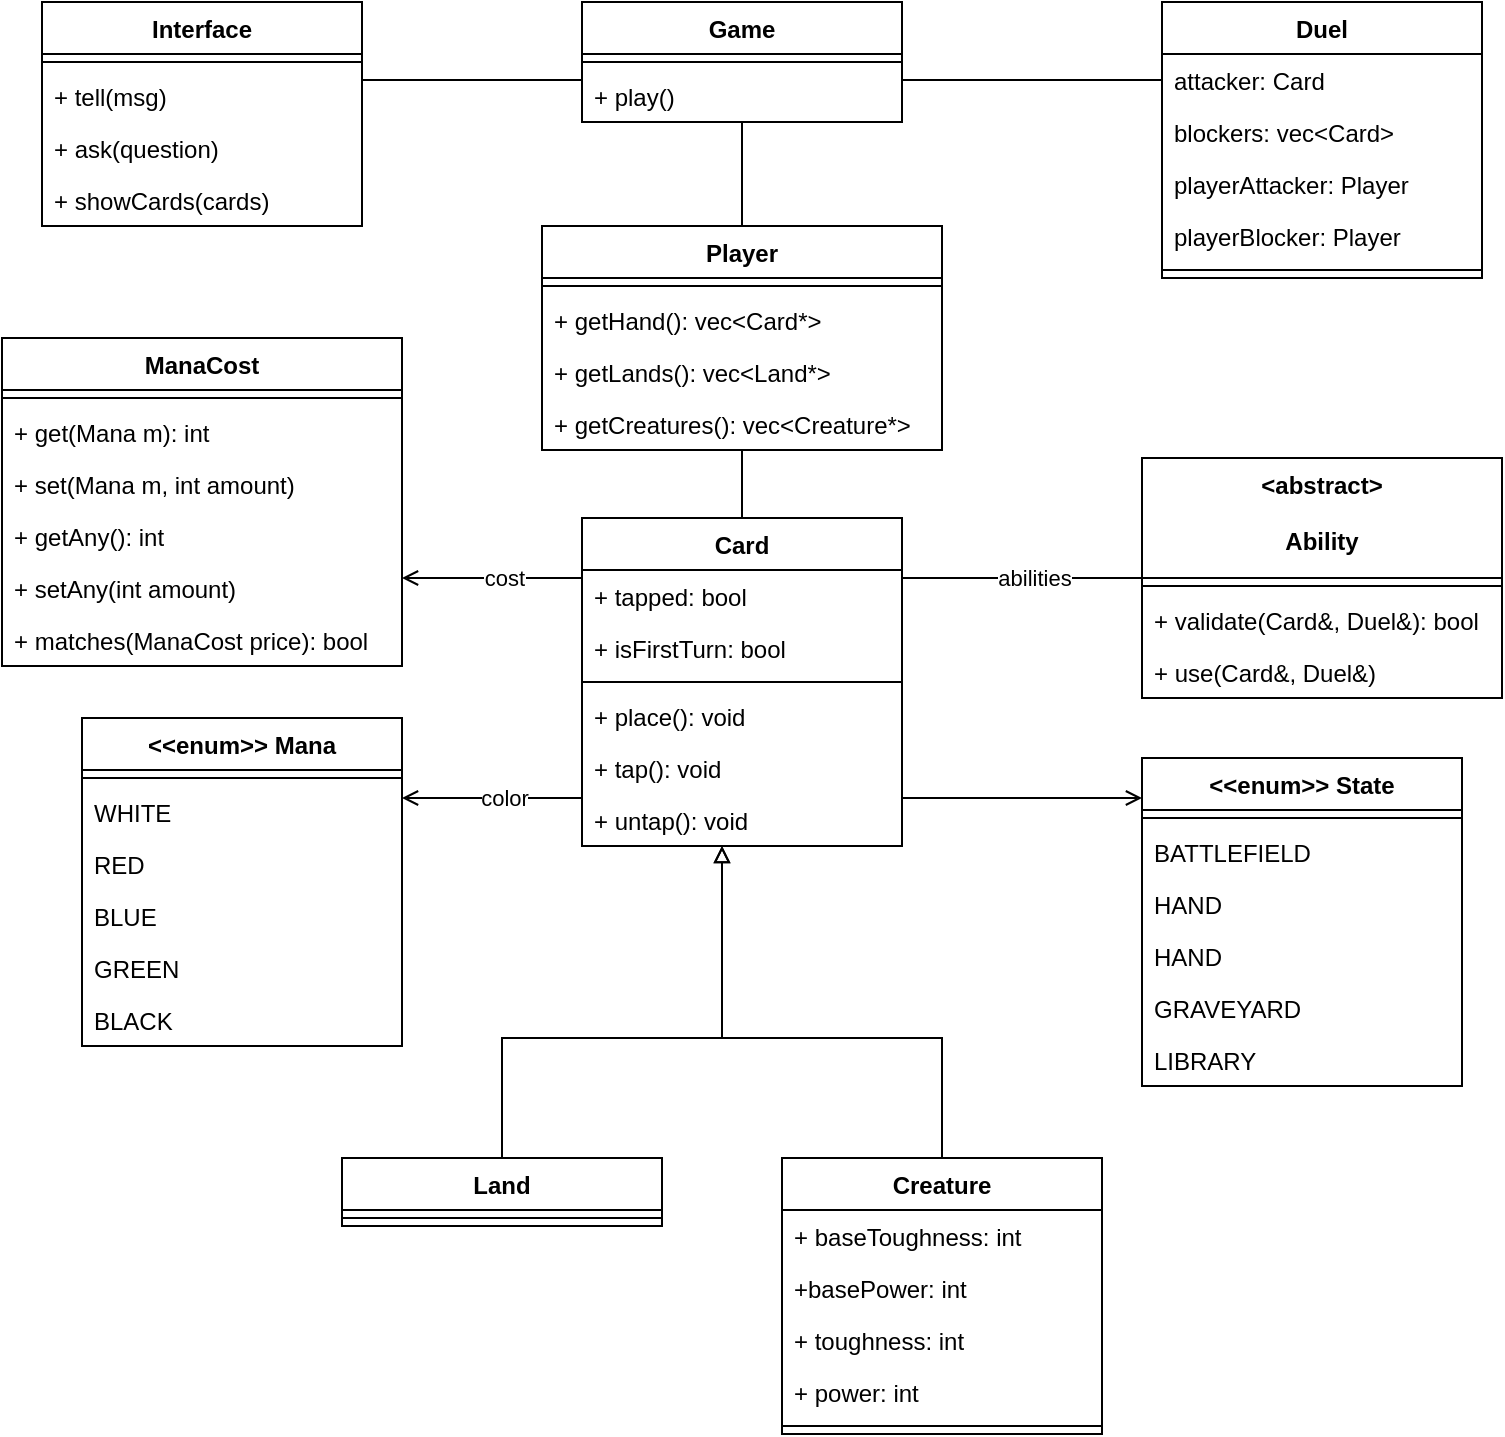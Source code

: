 <mxfile version="16.4.0" type="device"><diagram id="C5RBs43oDa-KdzZeNtuy" name="Page-1"><mxGraphModel dx="1422" dy="873" grid="1" gridSize="10" guides="1" tooltips="1" connect="1" arrows="1" fold="1" page="1" pageScale="1" pageWidth="827" pageHeight="1169" math="0" shadow="0"><root><mxCell id="WIyWlLk6GJQsqaUBKTNV-0"/><mxCell id="WIyWlLk6GJQsqaUBKTNV-1" parent="WIyWlLk6GJQsqaUBKTNV-0"/><mxCell id="R_lYHKmHnaf9Uv4jf92_-0" value="Game&#10;" style="swimlane;fontStyle=1;align=center;verticalAlign=top;childLayout=stackLayout;horizontal=1;startSize=26;horizontalStack=0;resizeParent=1;resizeParentMax=0;resizeLast=0;collapsible=1;marginBottom=0;" parent="WIyWlLk6GJQsqaUBKTNV-1" vertex="1"><mxGeometry x="330" y="182" width="160" height="60" as="geometry"/></mxCell><mxCell id="R_lYHKmHnaf9Uv4jf92_-2" value="" style="line;strokeWidth=1;fillColor=none;align=left;verticalAlign=middle;spacingTop=-1;spacingLeft=3;spacingRight=3;rotatable=0;labelPosition=right;points=[];portConstraint=eastwest;" parent="R_lYHKmHnaf9Uv4jf92_-0" vertex="1"><mxGeometry y="26" width="160" height="8" as="geometry"/></mxCell><mxCell id="R_lYHKmHnaf9Uv4jf92_-60" value="+ play()" style="text;strokeColor=none;fillColor=none;align=left;verticalAlign=top;spacingLeft=4;spacingRight=4;overflow=hidden;rotatable=0;points=[[0,0.5],[1,0.5]];portConstraint=eastwest;" parent="R_lYHKmHnaf9Uv4jf92_-0" vertex="1"><mxGeometry y="34" width="160" height="26" as="geometry"/></mxCell><mxCell id="R_lYHKmHnaf9Uv4jf92_-25" style="edgeStyle=orthogonalEdgeStyle;rounded=0;orthogonalLoop=1;jettySize=auto;html=1;endArrow=none;endFill=0;" parent="WIyWlLk6GJQsqaUBKTNV-1" source="R_lYHKmHnaf9Uv4jf92_-4" target="R_lYHKmHnaf9Uv4jf92_-8" edge="1"><mxGeometry relative="1" as="geometry"/></mxCell><mxCell id="R_lYHKmHnaf9Uv4jf92_-30" style="edgeStyle=orthogonalEdgeStyle;rounded=0;orthogonalLoop=1;jettySize=auto;html=1;endArrow=none;endFill=0;" parent="WIyWlLk6GJQsqaUBKTNV-1" source="R_lYHKmHnaf9Uv4jf92_-4" target="R_lYHKmHnaf9Uv4jf92_-0" edge="1"><mxGeometry relative="1" as="geometry"/></mxCell><mxCell id="R_lYHKmHnaf9Uv4jf92_-4" value="Player&#10;" style="swimlane;fontStyle=1;align=center;verticalAlign=top;childLayout=stackLayout;horizontal=1;startSize=26;horizontalStack=0;resizeParent=1;resizeParentMax=0;resizeLast=0;collapsible=1;marginBottom=0;" parent="WIyWlLk6GJQsqaUBKTNV-1" vertex="1"><mxGeometry x="310" y="294" width="200" height="112" as="geometry"/></mxCell><mxCell id="R_lYHKmHnaf9Uv4jf92_-6" value="" style="line;strokeWidth=1;fillColor=none;align=left;verticalAlign=middle;spacingTop=-1;spacingLeft=3;spacingRight=3;rotatable=0;labelPosition=right;points=[];portConstraint=eastwest;" parent="R_lYHKmHnaf9Uv4jf92_-4" vertex="1"><mxGeometry y="26" width="200" height="8" as="geometry"/></mxCell><mxCell id="R_lYHKmHnaf9Uv4jf92_-34" value="+ getHand(): vec&lt;Card*&gt;" style="text;strokeColor=none;fillColor=none;align=left;verticalAlign=top;spacingLeft=4;spacingRight=4;overflow=hidden;rotatable=0;points=[[0,0.5],[1,0.5]];portConstraint=eastwest;" parent="R_lYHKmHnaf9Uv4jf92_-4" vertex="1"><mxGeometry y="34" width="200" height="26" as="geometry"/></mxCell><mxCell id="R_lYHKmHnaf9Uv4jf92_-48" value="+ getLands(): vec&lt;Land*&gt;" style="text;strokeColor=none;fillColor=none;align=left;verticalAlign=top;spacingLeft=4;spacingRight=4;overflow=hidden;rotatable=0;points=[[0,0.5],[1,0.5]];portConstraint=eastwest;" parent="R_lYHKmHnaf9Uv4jf92_-4" vertex="1"><mxGeometry y="60" width="200" height="26" as="geometry"/></mxCell><mxCell id="7wau2UWOXwUCXBILPk2_-32" value="+ getCreatures(): vec&lt;Creature*&gt;" style="text;strokeColor=none;fillColor=none;align=left;verticalAlign=top;spacingLeft=4;spacingRight=4;overflow=hidden;rotatable=0;points=[[0,0.5],[1,0.5]];portConstraint=eastwest;" vertex="1" parent="R_lYHKmHnaf9Uv4jf92_-4"><mxGeometry y="86" width="200" height="26" as="geometry"/></mxCell><mxCell id="R_lYHKmHnaf9Uv4jf92_-24" style="edgeStyle=orthogonalEdgeStyle;rounded=0;orthogonalLoop=1;jettySize=auto;html=1;endArrow=open;endFill=0;" parent="WIyWlLk6GJQsqaUBKTNV-1" source="R_lYHKmHnaf9Uv4jf92_-8" target="R_lYHKmHnaf9Uv4jf92_-22" edge="1"><mxGeometry relative="1" as="geometry"><Array as="points"><mxPoint x="550" y="580"/><mxPoint x="550" y="580"/></Array></mxGeometry></mxCell><mxCell id="R_lYHKmHnaf9Uv4jf92_-59" style="edgeStyle=orthogonalEdgeStyle;rounded=0;orthogonalLoop=1;jettySize=auto;html=1;endArrow=open;endFill=0;" parent="WIyWlLk6GJQsqaUBKTNV-1" source="R_lYHKmHnaf9Uv4jf92_-8" target="R_lYHKmHnaf9Uv4jf92_-18" edge="1"><mxGeometry relative="1" as="geometry"><Array as="points"><mxPoint x="280" y="580"/><mxPoint x="280" y="580"/></Array></mxGeometry></mxCell><mxCell id="7wau2UWOXwUCXBILPk2_-23" value="color" style="edgeLabel;html=1;align=center;verticalAlign=middle;resizable=0;points=[];" vertex="1" connectable="0" parent="R_lYHKmHnaf9Uv4jf92_-59"><mxGeometry x="-0.321" y="2" relative="1" as="geometry"><mxPoint x="-9" y="-2" as="offset"/></mxGeometry></mxCell><mxCell id="R_lYHKmHnaf9Uv4jf92_-8" value="Card&#10;" style="swimlane;fontStyle=1;align=center;verticalAlign=top;childLayout=stackLayout;horizontal=1;startSize=26;horizontalStack=0;resizeParent=1;resizeParentMax=0;resizeLast=0;collapsible=1;marginBottom=0;" parent="WIyWlLk6GJQsqaUBKTNV-1" vertex="1"><mxGeometry x="330" y="440" width="160" height="164" as="geometry"/></mxCell><mxCell id="R_lYHKmHnaf9Uv4jf92_-49" value="+ tapped: bool" style="text;strokeColor=none;fillColor=none;align=left;verticalAlign=top;spacingLeft=4;spacingRight=4;overflow=hidden;rotatable=0;points=[[0,0.5],[1,0.5]];portConstraint=eastwest;" parent="R_lYHKmHnaf9Uv4jf92_-8" vertex="1"><mxGeometry y="26" width="160" height="26" as="geometry"/></mxCell><mxCell id="R_lYHKmHnaf9Uv4jf92_-50" value="+ isFirstTurn: bool" style="text;strokeColor=none;fillColor=none;align=left;verticalAlign=top;spacingLeft=4;spacingRight=4;overflow=hidden;rotatable=0;points=[[0,0.5],[1,0.5]];portConstraint=eastwest;" parent="R_lYHKmHnaf9Uv4jf92_-8" vertex="1"><mxGeometry y="52" width="160" height="26" as="geometry"/></mxCell><mxCell id="R_lYHKmHnaf9Uv4jf92_-10" value="" style="line;strokeWidth=1;fillColor=none;align=left;verticalAlign=middle;spacingTop=-1;spacingLeft=3;spacingRight=3;rotatable=0;labelPosition=right;points=[];portConstraint=eastwest;" parent="R_lYHKmHnaf9Uv4jf92_-8" vertex="1"><mxGeometry y="78" width="160" height="8" as="geometry"/></mxCell><mxCell id="R_lYHKmHnaf9Uv4jf92_-53" value="+ place(): void" style="text;strokeColor=none;fillColor=none;align=left;verticalAlign=top;spacingLeft=4;spacingRight=4;overflow=hidden;rotatable=0;points=[[0,0.5],[1,0.5]];portConstraint=eastwest;" parent="R_lYHKmHnaf9Uv4jf92_-8" vertex="1"><mxGeometry y="86" width="160" height="26" as="geometry"/></mxCell><mxCell id="R_lYHKmHnaf9Uv4jf92_-54" value="+ tap(): void" style="text;strokeColor=none;fillColor=none;align=left;verticalAlign=top;spacingLeft=4;spacingRight=4;overflow=hidden;rotatable=0;points=[[0,0.5],[1,0.5]];portConstraint=eastwest;" parent="R_lYHKmHnaf9Uv4jf92_-8" vertex="1"><mxGeometry y="112" width="160" height="26" as="geometry"/></mxCell><mxCell id="R_lYHKmHnaf9Uv4jf92_-56" value="+ untap(): void" style="text;strokeColor=none;fillColor=none;align=left;verticalAlign=top;spacingLeft=4;spacingRight=4;overflow=hidden;rotatable=0;points=[[0,0.5],[1,0.5]];portConstraint=eastwest;" parent="R_lYHKmHnaf9Uv4jf92_-8" vertex="1"><mxGeometry y="138" width="160" height="26" as="geometry"/></mxCell><mxCell id="R_lYHKmHnaf9Uv4jf92_-26" style="edgeStyle=orthogonalEdgeStyle;rounded=0;orthogonalLoop=1;jettySize=auto;html=1;endArrow=block;endFill=0;" parent="WIyWlLk6GJQsqaUBKTNV-1" source="R_lYHKmHnaf9Uv4jf92_-12" target="R_lYHKmHnaf9Uv4jf92_-8" edge="1"><mxGeometry relative="1" as="geometry"><Array as="points"><mxPoint x="510" y="700"/><mxPoint x="400" y="700"/></Array></mxGeometry></mxCell><mxCell id="R_lYHKmHnaf9Uv4jf92_-12" value="Creature" style="swimlane;fontStyle=1;align=center;verticalAlign=top;childLayout=stackLayout;horizontal=1;startSize=26;horizontalStack=0;resizeParent=1;resizeParentMax=0;resizeLast=0;collapsible=1;marginBottom=0;" parent="WIyWlLk6GJQsqaUBKTNV-1" vertex="1"><mxGeometry x="430" y="760" width="160" height="138" as="geometry"/></mxCell><mxCell id="R_lYHKmHnaf9Uv4jf92_-37" value="+ baseToughness: int  " style="text;strokeColor=none;fillColor=none;align=left;verticalAlign=top;spacingLeft=4;spacingRight=4;overflow=hidden;rotatable=0;points=[[0,0.5],[1,0.5]];portConstraint=eastwest;" parent="R_lYHKmHnaf9Uv4jf92_-12" vertex="1"><mxGeometry y="26" width="160" height="26" as="geometry"/></mxCell><mxCell id="R_lYHKmHnaf9Uv4jf92_-38" value="+basePower: int" style="text;strokeColor=none;fillColor=none;align=left;verticalAlign=top;spacingLeft=4;spacingRight=4;overflow=hidden;rotatable=0;points=[[0,0.5],[1,0.5]];portConstraint=eastwest;" parent="R_lYHKmHnaf9Uv4jf92_-12" vertex="1"><mxGeometry y="52" width="160" height="26" as="geometry"/></mxCell><mxCell id="R_lYHKmHnaf9Uv4jf92_-44" value="+ toughness: int" style="text;strokeColor=none;fillColor=none;align=left;verticalAlign=top;spacingLeft=4;spacingRight=4;overflow=hidden;rotatable=0;points=[[0,0.5],[1,0.5]];portConstraint=eastwest;" parent="R_lYHKmHnaf9Uv4jf92_-12" vertex="1"><mxGeometry y="78" width="160" height="26" as="geometry"/></mxCell><mxCell id="R_lYHKmHnaf9Uv4jf92_-40" value="+ power: int" style="text;strokeColor=none;fillColor=none;align=left;verticalAlign=top;spacingLeft=4;spacingRight=4;overflow=hidden;rotatable=0;points=[[0,0.5],[1,0.5]];portConstraint=eastwest;" parent="R_lYHKmHnaf9Uv4jf92_-12" vertex="1"><mxGeometry y="104" width="160" height="26" as="geometry"/></mxCell><mxCell id="R_lYHKmHnaf9Uv4jf92_-14" value="" style="line;strokeWidth=1;fillColor=none;align=left;verticalAlign=middle;spacingTop=-1;spacingLeft=3;spacingRight=3;rotatable=0;labelPosition=right;points=[];portConstraint=eastwest;" parent="R_lYHKmHnaf9Uv4jf92_-12" vertex="1"><mxGeometry y="130" width="160" height="8" as="geometry"/></mxCell><mxCell id="R_lYHKmHnaf9Uv4jf92_-27" style="edgeStyle=orthogonalEdgeStyle;rounded=0;orthogonalLoop=1;jettySize=auto;html=1;endArrow=block;endFill=0;" parent="WIyWlLk6GJQsqaUBKTNV-1" source="R_lYHKmHnaf9Uv4jf92_-16" target="R_lYHKmHnaf9Uv4jf92_-8" edge="1"><mxGeometry relative="1" as="geometry"><Array as="points"><mxPoint x="290" y="700"/><mxPoint x="400" y="700"/></Array></mxGeometry></mxCell><mxCell id="R_lYHKmHnaf9Uv4jf92_-16" value="Land&#10;" style="swimlane;fontStyle=1;align=center;verticalAlign=top;childLayout=stackLayout;horizontal=1;startSize=26;horizontalStack=0;resizeParent=1;resizeParentMax=0;resizeLast=0;collapsible=1;marginBottom=0;" parent="WIyWlLk6GJQsqaUBKTNV-1" vertex="1"><mxGeometry x="210" y="760" width="160" height="34" as="geometry"/></mxCell><mxCell id="R_lYHKmHnaf9Uv4jf92_-17" value="" style="line;strokeWidth=1;fillColor=none;align=left;verticalAlign=middle;spacingTop=-1;spacingLeft=3;spacingRight=3;rotatable=0;labelPosition=right;points=[];portConstraint=eastwest;" parent="R_lYHKmHnaf9Uv4jf92_-16" vertex="1"><mxGeometry y="26" width="160" height="8" as="geometry"/></mxCell><mxCell id="R_lYHKmHnaf9Uv4jf92_-18" value="&lt;&lt;enum&gt;&gt; Mana" style="swimlane;fontStyle=1;align=center;verticalAlign=top;childLayout=stackLayout;horizontal=1;startSize=26;horizontalStack=0;resizeParent=1;resizeParentMax=0;resizeLast=0;collapsible=1;marginBottom=0;" parent="WIyWlLk6GJQsqaUBKTNV-1" vertex="1"><mxGeometry x="80" y="540" width="160" height="164" as="geometry"/></mxCell><mxCell id="R_lYHKmHnaf9Uv4jf92_-19" value="" style="line;strokeWidth=1;fillColor=none;align=left;verticalAlign=middle;spacingTop=-1;spacingLeft=3;spacingRight=3;rotatable=0;labelPosition=right;points=[];portConstraint=eastwest;" parent="R_lYHKmHnaf9Uv4jf92_-18" vertex="1"><mxGeometry y="26" width="160" height="8" as="geometry"/></mxCell><mxCell id="7wau2UWOXwUCXBILPk2_-17" value="WHITE" style="text;strokeColor=none;fillColor=none;align=left;verticalAlign=top;spacingLeft=4;spacingRight=4;overflow=hidden;rotatable=0;points=[[0,0.5],[1,0.5]];portConstraint=eastwest;" vertex="1" parent="R_lYHKmHnaf9Uv4jf92_-18"><mxGeometry y="34" width="160" height="26" as="geometry"/></mxCell><mxCell id="7wau2UWOXwUCXBILPk2_-18" value="RED" style="text;strokeColor=none;fillColor=none;align=left;verticalAlign=top;spacingLeft=4;spacingRight=4;overflow=hidden;rotatable=0;points=[[0,0.5],[1,0.5]];portConstraint=eastwest;" vertex="1" parent="R_lYHKmHnaf9Uv4jf92_-18"><mxGeometry y="60" width="160" height="26" as="geometry"/></mxCell><mxCell id="7wau2UWOXwUCXBILPk2_-19" value="BLUE" style="text;strokeColor=none;fillColor=none;align=left;verticalAlign=top;spacingLeft=4;spacingRight=4;overflow=hidden;rotatable=0;points=[[0,0.5],[1,0.5]];portConstraint=eastwest;" vertex="1" parent="R_lYHKmHnaf9Uv4jf92_-18"><mxGeometry y="86" width="160" height="26" as="geometry"/></mxCell><mxCell id="7wau2UWOXwUCXBILPk2_-20" value="GREEN" style="text;strokeColor=none;fillColor=none;align=left;verticalAlign=top;spacingLeft=4;spacingRight=4;overflow=hidden;rotatable=0;points=[[0,0.5],[1,0.5]];portConstraint=eastwest;" vertex="1" parent="R_lYHKmHnaf9Uv4jf92_-18"><mxGeometry y="112" width="160" height="26" as="geometry"/></mxCell><mxCell id="7wau2UWOXwUCXBILPk2_-21" value="BLACK" style="text;strokeColor=none;fillColor=none;align=left;verticalAlign=top;spacingLeft=4;spacingRight=4;overflow=hidden;rotatable=0;points=[[0,0.5],[1,0.5]];portConstraint=eastwest;" vertex="1" parent="R_lYHKmHnaf9Uv4jf92_-18"><mxGeometry y="138" width="160" height="26" as="geometry"/></mxCell><mxCell id="R_lYHKmHnaf9Uv4jf92_-22" value="&lt;&lt;enum&gt;&gt; State" style="swimlane;fontStyle=1;align=center;verticalAlign=top;childLayout=stackLayout;horizontal=1;startSize=26;horizontalStack=0;resizeParent=1;resizeParentMax=0;resizeLast=0;collapsible=1;marginBottom=0;" parent="WIyWlLk6GJQsqaUBKTNV-1" vertex="1"><mxGeometry x="610" y="560" width="160" height="164" as="geometry"/></mxCell><mxCell id="R_lYHKmHnaf9Uv4jf92_-23" value="" style="line;strokeWidth=1;fillColor=none;align=left;verticalAlign=middle;spacingTop=-1;spacingLeft=3;spacingRight=3;rotatable=0;labelPosition=right;points=[];portConstraint=eastwest;" parent="R_lYHKmHnaf9Uv4jf92_-22" vertex="1"><mxGeometry y="26" width="160" height="8" as="geometry"/></mxCell><mxCell id="7wau2UWOXwUCXBILPk2_-0" value="BATTLEFIELD" style="text;strokeColor=none;fillColor=none;align=left;verticalAlign=top;spacingLeft=4;spacingRight=4;overflow=hidden;rotatable=0;points=[[0,0.5],[1,0.5]];portConstraint=eastwest;" vertex="1" parent="R_lYHKmHnaf9Uv4jf92_-22"><mxGeometry y="34" width="160" height="26" as="geometry"/></mxCell><mxCell id="7wau2UWOXwUCXBILPk2_-31" value="HAND" style="text;strokeColor=none;fillColor=none;align=left;verticalAlign=top;spacingLeft=4;spacingRight=4;overflow=hidden;rotatable=0;points=[[0,0.5],[1,0.5]];portConstraint=eastwest;" vertex="1" parent="R_lYHKmHnaf9Uv4jf92_-22"><mxGeometry y="60" width="160" height="26" as="geometry"/></mxCell><mxCell id="7wau2UWOXwUCXBILPk2_-1" value="HAND" style="text;strokeColor=none;fillColor=none;align=left;verticalAlign=top;spacingLeft=4;spacingRight=4;overflow=hidden;rotatable=0;points=[[0,0.5],[1,0.5]];portConstraint=eastwest;" vertex="1" parent="R_lYHKmHnaf9Uv4jf92_-22"><mxGeometry y="86" width="160" height="26" as="geometry"/></mxCell><mxCell id="7wau2UWOXwUCXBILPk2_-2" value="GRAVEYARD" style="text;strokeColor=none;fillColor=none;align=left;verticalAlign=top;spacingLeft=4;spacingRight=4;overflow=hidden;rotatable=0;points=[[0,0.5],[1,0.5]];portConstraint=eastwest;" vertex="1" parent="R_lYHKmHnaf9Uv4jf92_-22"><mxGeometry y="112" width="160" height="26" as="geometry"/></mxCell><mxCell id="7wau2UWOXwUCXBILPk2_-3" value="LIBRARY" style="text;strokeColor=none;fillColor=none;align=left;verticalAlign=top;spacingLeft=4;spacingRight=4;overflow=hidden;rotatable=0;points=[[0,0.5],[1,0.5]];portConstraint=eastwest;" vertex="1" parent="R_lYHKmHnaf9Uv4jf92_-22"><mxGeometry y="138" width="160" height="26" as="geometry"/></mxCell><mxCell id="cIGT8mqhnZbgwu6TZK4q-0" value="&lt;abstract&gt; &#10;&#10;Ability" style="swimlane;fontStyle=1;align=center;verticalAlign=top;childLayout=stackLayout;horizontal=1;startSize=60;horizontalStack=0;resizeParent=1;resizeParentMax=0;resizeLast=0;collapsible=1;marginBottom=0;" parent="WIyWlLk6GJQsqaUBKTNV-1" vertex="1"><mxGeometry x="610" y="410" width="180" height="120" as="geometry"/></mxCell><mxCell id="cIGT8mqhnZbgwu6TZK4q-2" value="" style="line;strokeWidth=1;fillColor=none;align=left;verticalAlign=middle;spacingTop=-1;spacingLeft=3;spacingRight=3;rotatable=0;labelPosition=right;points=[];portConstraint=eastwest;" parent="cIGT8mqhnZbgwu6TZK4q-0" vertex="1"><mxGeometry y="60" width="180" height="8" as="geometry"/></mxCell><mxCell id="cIGT8mqhnZbgwu6TZK4q-4" value="+ validate(Card&amp;, Duel&amp;): bool&#10;" style="text;strokeColor=none;fillColor=none;align=left;verticalAlign=top;spacingLeft=4;spacingRight=4;overflow=hidden;rotatable=0;points=[[0,0.5],[1,0.5]];portConstraint=eastwest;" parent="cIGT8mqhnZbgwu6TZK4q-0" vertex="1"><mxGeometry y="68" width="180" height="26" as="geometry"/></mxCell><mxCell id="cIGT8mqhnZbgwu6TZK4q-3" value="+ use(Card&amp;, Duel&amp;)&#10;" style="text;strokeColor=none;fillColor=none;align=left;verticalAlign=top;spacingLeft=4;spacingRight=4;overflow=hidden;rotatable=0;points=[[0,0.5],[1,0.5]];portConstraint=eastwest;" parent="cIGT8mqhnZbgwu6TZK4q-0" vertex="1"><mxGeometry y="94" width="180" height="26" as="geometry"/></mxCell><mxCell id="cIGT8mqhnZbgwu6TZK4q-5" value="Duel" style="swimlane;fontStyle=1;align=center;verticalAlign=top;childLayout=stackLayout;horizontal=1;startSize=26;horizontalStack=0;resizeParent=1;resizeParentMax=0;resizeLast=0;collapsible=1;marginBottom=0;" parent="WIyWlLk6GJQsqaUBKTNV-1" vertex="1"><mxGeometry x="620" y="182" width="160" height="138" as="geometry"/></mxCell><mxCell id="cIGT8mqhnZbgwu6TZK4q-6" value="attacker: Card" style="text;strokeColor=none;fillColor=none;align=left;verticalAlign=top;spacingLeft=4;spacingRight=4;overflow=hidden;rotatable=0;points=[[0,0.5],[1,0.5]];portConstraint=eastwest;" parent="cIGT8mqhnZbgwu6TZK4q-5" vertex="1"><mxGeometry y="26" width="160" height="26" as="geometry"/></mxCell><mxCell id="cIGT8mqhnZbgwu6TZK4q-8" value="blockers: vec&lt;Card&gt;" style="text;strokeColor=none;fillColor=none;align=left;verticalAlign=top;spacingLeft=4;spacingRight=4;overflow=hidden;rotatable=0;points=[[0,0.5],[1,0.5]];portConstraint=eastwest;" parent="cIGT8mqhnZbgwu6TZK4q-5" vertex="1"><mxGeometry y="52" width="160" height="26" as="geometry"/></mxCell><mxCell id="cIGT8mqhnZbgwu6TZK4q-9" value="playerAttacker: Player" style="text;strokeColor=none;fillColor=none;align=left;verticalAlign=top;spacingLeft=4;spacingRight=4;overflow=hidden;rotatable=0;points=[[0,0.5],[1,0.5]];portConstraint=eastwest;" parent="cIGT8mqhnZbgwu6TZK4q-5" vertex="1"><mxGeometry y="78" width="160" height="26" as="geometry"/></mxCell><mxCell id="cIGT8mqhnZbgwu6TZK4q-10" value="playerBlocker: Player" style="text;strokeColor=none;fillColor=none;align=left;verticalAlign=top;spacingLeft=4;spacingRight=4;overflow=hidden;rotatable=0;points=[[0,0.5],[1,0.5]];portConstraint=eastwest;" parent="cIGT8mqhnZbgwu6TZK4q-5" vertex="1"><mxGeometry y="104" width="160" height="26" as="geometry"/></mxCell><mxCell id="cIGT8mqhnZbgwu6TZK4q-7" value="" style="line;strokeWidth=1;fillColor=none;align=left;verticalAlign=middle;spacingTop=-1;spacingLeft=3;spacingRight=3;rotatable=0;labelPosition=right;points=[];portConstraint=eastwest;" parent="cIGT8mqhnZbgwu6TZK4q-5" vertex="1"><mxGeometry y="130" width="160" height="8" as="geometry"/></mxCell><mxCell id="cIGT8mqhnZbgwu6TZK4q-11" style="edgeStyle=orthogonalEdgeStyle;rounded=0;orthogonalLoop=1;jettySize=auto;html=1;endArrow=none;endFill=0;" parent="WIyWlLk6GJQsqaUBKTNV-1" source="R_lYHKmHnaf9Uv4jf92_-8" target="cIGT8mqhnZbgwu6TZK4q-0" edge="1"><mxGeometry relative="1" as="geometry"><mxPoint x="720" y="479" as="targetPoint"/><Array as="points"><mxPoint x="520" y="470"/><mxPoint x="520" y="470"/></Array></mxGeometry></mxCell><mxCell id="7wau2UWOXwUCXBILPk2_-28" value="abilities" style="edgeLabel;html=1;align=center;verticalAlign=middle;resizable=0;points=[];" vertex="1" connectable="0" parent="cIGT8mqhnZbgwu6TZK4q-11"><mxGeometry x="0.093" relative="1" as="geometry"><mxPoint as="offset"/></mxGeometry></mxCell><mxCell id="cIGT8mqhnZbgwu6TZK4q-28" style="edgeStyle=orthogonalEdgeStyle;rounded=0;orthogonalLoop=1;jettySize=auto;html=1;endArrow=none;endFill=0;" parent="WIyWlLk6GJQsqaUBKTNV-1" source="cIGT8mqhnZbgwu6TZK4q-5" edge="1"><mxGeometry relative="1" as="geometry"><mxPoint x="627" y="257" as="sourcePoint"/><mxPoint x="490" y="221" as="targetPoint"/><Array as="points"><mxPoint x="590" y="221"/><mxPoint x="590" y="221"/></Array></mxGeometry></mxCell><mxCell id="cIGT8mqhnZbgwu6TZK4q-29" value="Interface" style="swimlane;fontStyle=1;align=center;verticalAlign=top;childLayout=stackLayout;horizontal=1;startSize=26;horizontalStack=0;resizeParent=1;resizeParentMax=0;resizeLast=0;collapsible=1;marginBottom=0;" parent="WIyWlLk6GJQsqaUBKTNV-1" vertex="1"><mxGeometry x="60" y="182" width="160" height="112" as="geometry"/></mxCell><mxCell id="cIGT8mqhnZbgwu6TZK4q-31" value="" style="line;strokeWidth=1;fillColor=none;align=left;verticalAlign=middle;spacingTop=-1;spacingLeft=3;spacingRight=3;rotatable=0;labelPosition=right;points=[];portConstraint=eastwest;" parent="cIGT8mqhnZbgwu6TZK4q-29" vertex="1"><mxGeometry y="26" width="160" height="8" as="geometry"/></mxCell><mxCell id="cIGT8mqhnZbgwu6TZK4q-32" value="+ tell(msg)" style="text;strokeColor=none;fillColor=none;align=left;verticalAlign=top;spacingLeft=4;spacingRight=4;overflow=hidden;rotatable=0;points=[[0,0.5],[1,0.5]];portConstraint=eastwest;" parent="cIGT8mqhnZbgwu6TZK4q-29" vertex="1"><mxGeometry y="34" width="160" height="26" as="geometry"/></mxCell><mxCell id="7wau2UWOXwUCXBILPk2_-33" value="+ ask(question)" style="text;strokeColor=none;fillColor=none;align=left;verticalAlign=top;spacingLeft=4;spacingRight=4;overflow=hidden;rotatable=0;points=[[0,0.5],[1,0.5]];portConstraint=eastwest;" vertex="1" parent="cIGT8mqhnZbgwu6TZK4q-29"><mxGeometry y="60" width="160" height="26" as="geometry"/></mxCell><mxCell id="7wau2UWOXwUCXBILPk2_-34" value="+ showCards(cards)" style="text;strokeColor=none;fillColor=none;align=left;verticalAlign=top;spacingLeft=4;spacingRight=4;overflow=hidden;rotatable=0;points=[[0,0.5],[1,0.5]];portConstraint=eastwest;" vertex="1" parent="cIGT8mqhnZbgwu6TZK4q-29"><mxGeometry y="86" width="160" height="26" as="geometry"/></mxCell><mxCell id="cIGT8mqhnZbgwu6TZK4q-33" style="edgeStyle=orthogonalEdgeStyle;rounded=0;orthogonalLoop=1;jettySize=auto;html=1;endArrow=none;endFill=0;" parent="WIyWlLk6GJQsqaUBKTNV-1" edge="1"><mxGeometry relative="1" as="geometry"><mxPoint x="330" y="221.0" as="sourcePoint"/><mxPoint x="220" y="221.0" as="targetPoint"/></mxGeometry></mxCell><mxCell id="7wau2UWOXwUCXBILPk2_-9" value="ManaCost" style="swimlane;fontStyle=1;align=center;verticalAlign=top;childLayout=stackLayout;horizontal=1;startSize=26;horizontalStack=0;resizeParent=1;resizeParentMax=0;resizeLast=0;collapsible=1;marginBottom=0;" vertex="1" parent="WIyWlLk6GJQsqaUBKTNV-1"><mxGeometry x="40" y="350" width="200" height="164" as="geometry"/></mxCell><mxCell id="7wau2UWOXwUCXBILPk2_-11" value="" style="line;strokeWidth=1;fillColor=none;align=left;verticalAlign=middle;spacingTop=-1;spacingLeft=3;spacingRight=3;rotatable=0;labelPosition=right;points=[];portConstraint=eastwest;" vertex="1" parent="7wau2UWOXwUCXBILPk2_-9"><mxGeometry y="26" width="200" height="8" as="geometry"/></mxCell><mxCell id="7wau2UWOXwUCXBILPk2_-12" value="+ get(Mana m): int" style="text;strokeColor=none;fillColor=none;align=left;verticalAlign=top;spacingLeft=4;spacingRight=4;overflow=hidden;rotatable=0;points=[[0,0.5],[1,0.5]];portConstraint=eastwest;" vertex="1" parent="7wau2UWOXwUCXBILPk2_-9"><mxGeometry y="34" width="200" height="26" as="geometry"/></mxCell><mxCell id="7wau2UWOXwUCXBILPk2_-13" value="+ set(Mana m, int amount)" style="text;strokeColor=none;fillColor=none;align=left;verticalAlign=top;spacingLeft=4;spacingRight=4;overflow=hidden;rotatable=0;points=[[0,0.5],[1,0.5]];portConstraint=eastwest;" vertex="1" parent="7wau2UWOXwUCXBILPk2_-9"><mxGeometry y="60" width="200" height="26" as="geometry"/></mxCell><mxCell id="7wau2UWOXwUCXBILPk2_-14" value="+ getAny(): int" style="text;strokeColor=none;fillColor=none;align=left;verticalAlign=top;spacingLeft=4;spacingRight=4;overflow=hidden;rotatable=0;points=[[0,0.5],[1,0.5]];portConstraint=eastwest;" vertex="1" parent="7wau2UWOXwUCXBILPk2_-9"><mxGeometry y="86" width="200" height="26" as="geometry"/></mxCell><mxCell id="7wau2UWOXwUCXBILPk2_-15" value="+ setAny(int amount)" style="text;strokeColor=none;fillColor=none;align=left;verticalAlign=top;spacingLeft=4;spacingRight=4;overflow=hidden;rotatable=0;points=[[0,0.5],[1,0.5]];portConstraint=eastwest;" vertex="1" parent="7wau2UWOXwUCXBILPk2_-9"><mxGeometry y="112" width="200" height="26" as="geometry"/></mxCell><mxCell id="7wau2UWOXwUCXBILPk2_-16" value="+ matches(ManaCost price): bool&#10;" style="text;strokeColor=none;fillColor=none;align=left;verticalAlign=top;spacingLeft=4;spacingRight=4;overflow=hidden;rotatable=0;points=[[0,0.5],[1,0.5]];portConstraint=eastwest;" vertex="1" parent="7wau2UWOXwUCXBILPk2_-9"><mxGeometry y="138" width="200" height="26" as="geometry"/></mxCell><mxCell id="7wau2UWOXwUCXBILPk2_-25" style="edgeStyle=orthogonalEdgeStyle;rounded=0;orthogonalLoop=1;jettySize=auto;html=1;endArrow=open;endFill=0;" edge="1" parent="WIyWlLk6GJQsqaUBKTNV-1" source="R_lYHKmHnaf9Uv4jf92_-8" target="7wau2UWOXwUCXBILPk2_-9"><mxGeometry relative="1" as="geometry"><Array as="points"><mxPoint x="290" y="470"/><mxPoint x="290" y="470"/></Array><mxPoint x="340" y="580" as="sourcePoint"/><mxPoint x="250" y="580" as="targetPoint"/></mxGeometry></mxCell><mxCell id="7wau2UWOXwUCXBILPk2_-26" value="cost" style="edgeLabel;html=1;align=center;verticalAlign=middle;resizable=0;points=[];" vertex="1" connectable="0" parent="7wau2UWOXwUCXBILPk2_-25"><mxGeometry x="-0.321" y="2" relative="1" as="geometry"><mxPoint x="-9" y="-2" as="offset"/></mxGeometry></mxCell></root></mxGraphModel></diagram></mxfile>
